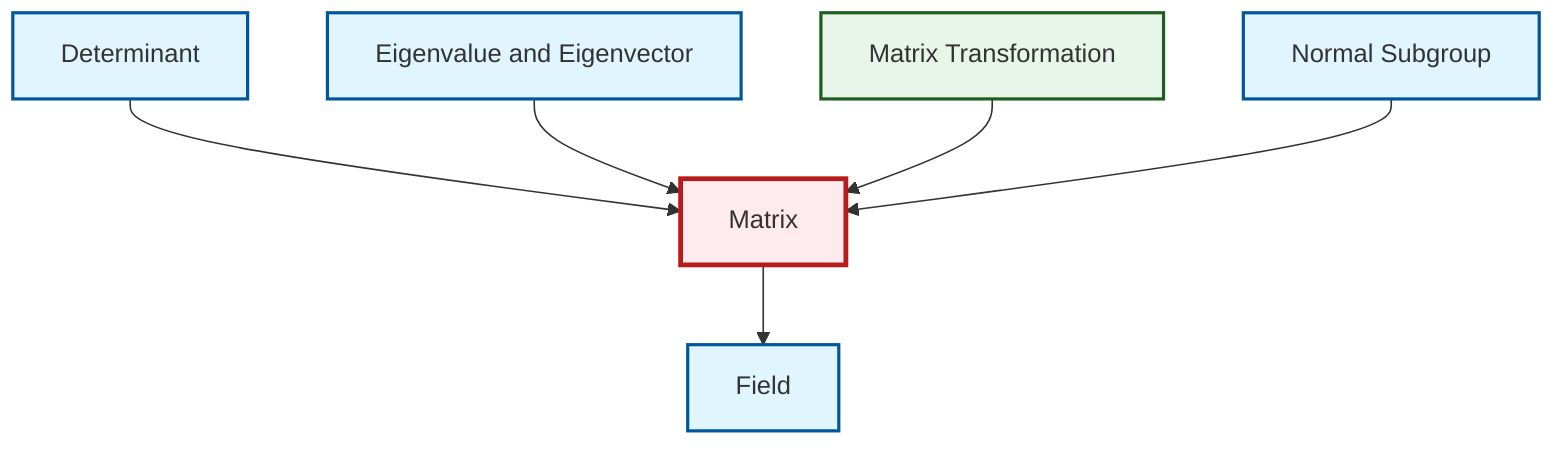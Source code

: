 graph TD
    classDef definition fill:#e1f5fe,stroke:#01579b,stroke-width:2px
    classDef theorem fill:#f3e5f5,stroke:#4a148c,stroke-width:2px
    classDef axiom fill:#fff3e0,stroke:#e65100,stroke-width:2px
    classDef example fill:#e8f5e9,stroke:#1b5e20,stroke-width:2px
    classDef current fill:#ffebee,stroke:#b71c1c,stroke-width:3px
    def-determinant["Determinant"]:::definition
    def-field["Field"]:::definition
    def-matrix["Matrix"]:::definition
    ex-matrix-transformation["Matrix Transformation"]:::example
    def-eigenvalue-eigenvector["Eigenvalue and Eigenvector"]:::definition
    def-normal-subgroup["Normal Subgroup"]:::definition
    def-determinant --> def-matrix
    def-eigenvalue-eigenvector --> def-matrix
    ex-matrix-transformation --> def-matrix
    def-matrix --> def-field
    def-normal-subgroup --> def-matrix
    class def-matrix current